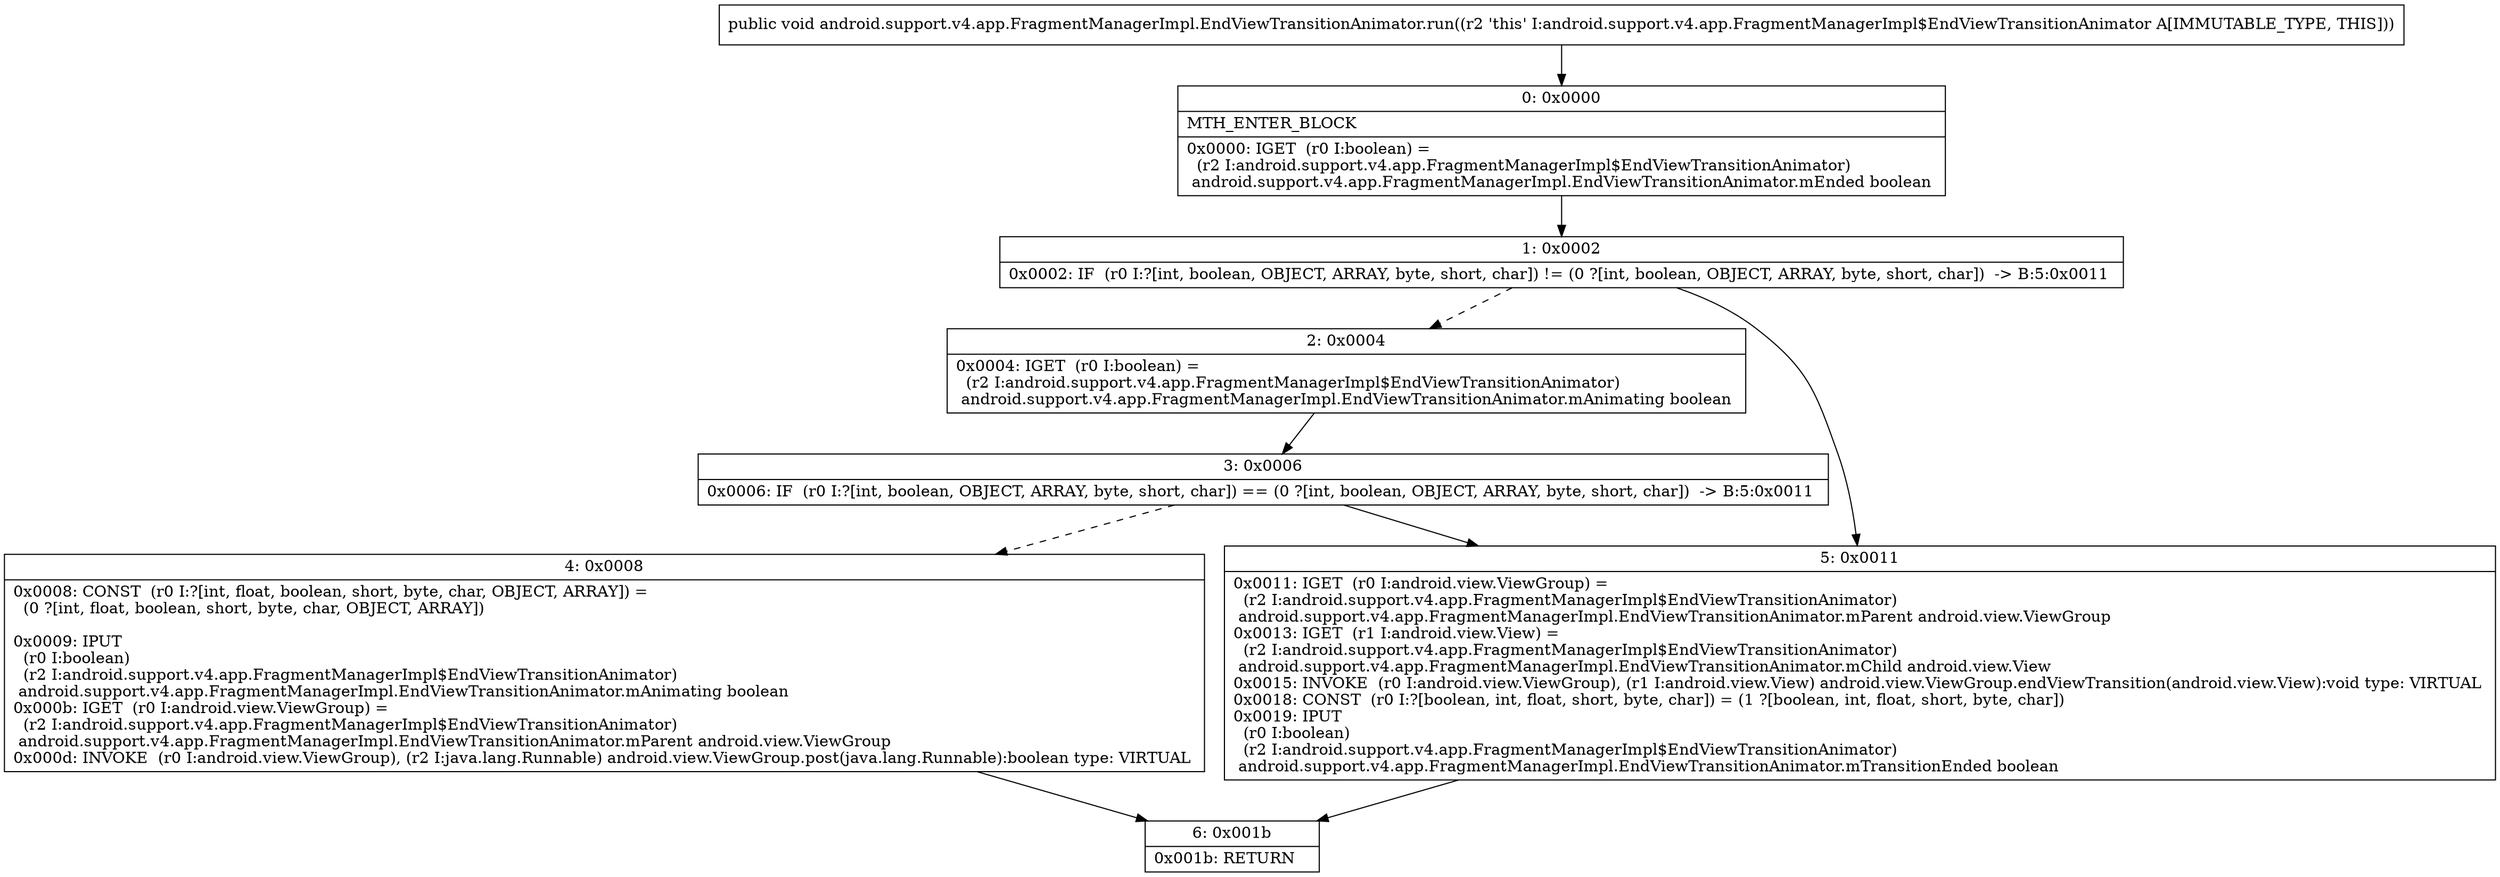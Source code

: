 digraph "CFG forandroid.support.v4.app.FragmentManagerImpl.EndViewTransitionAnimator.run()V" {
Node_0 [shape=record,label="{0\:\ 0x0000|MTH_ENTER_BLOCK\l|0x0000: IGET  (r0 I:boolean) = \l  (r2 I:android.support.v4.app.FragmentManagerImpl$EndViewTransitionAnimator)\l android.support.v4.app.FragmentManagerImpl.EndViewTransitionAnimator.mEnded boolean \l}"];
Node_1 [shape=record,label="{1\:\ 0x0002|0x0002: IF  (r0 I:?[int, boolean, OBJECT, ARRAY, byte, short, char]) != (0 ?[int, boolean, OBJECT, ARRAY, byte, short, char])  \-\> B:5:0x0011 \l}"];
Node_2 [shape=record,label="{2\:\ 0x0004|0x0004: IGET  (r0 I:boolean) = \l  (r2 I:android.support.v4.app.FragmentManagerImpl$EndViewTransitionAnimator)\l android.support.v4.app.FragmentManagerImpl.EndViewTransitionAnimator.mAnimating boolean \l}"];
Node_3 [shape=record,label="{3\:\ 0x0006|0x0006: IF  (r0 I:?[int, boolean, OBJECT, ARRAY, byte, short, char]) == (0 ?[int, boolean, OBJECT, ARRAY, byte, short, char])  \-\> B:5:0x0011 \l}"];
Node_4 [shape=record,label="{4\:\ 0x0008|0x0008: CONST  (r0 I:?[int, float, boolean, short, byte, char, OBJECT, ARRAY]) = \l  (0 ?[int, float, boolean, short, byte, char, OBJECT, ARRAY])\l \l0x0009: IPUT  \l  (r0 I:boolean)\l  (r2 I:android.support.v4.app.FragmentManagerImpl$EndViewTransitionAnimator)\l android.support.v4.app.FragmentManagerImpl.EndViewTransitionAnimator.mAnimating boolean \l0x000b: IGET  (r0 I:android.view.ViewGroup) = \l  (r2 I:android.support.v4.app.FragmentManagerImpl$EndViewTransitionAnimator)\l android.support.v4.app.FragmentManagerImpl.EndViewTransitionAnimator.mParent android.view.ViewGroup \l0x000d: INVOKE  (r0 I:android.view.ViewGroup), (r2 I:java.lang.Runnable) android.view.ViewGroup.post(java.lang.Runnable):boolean type: VIRTUAL \l}"];
Node_5 [shape=record,label="{5\:\ 0x0011|0x0011: IGET  (r0 I:android.view.ViewGroup) = \l  (r2 I:android.support.v4.app.FragmentManagerImpl$EndViewTransitionAnimator)\l android.support.v4.app.FragmentManagerImpl.EndViewTransitionAnimator.mParent android.view.ViewGroup \l0x0013: IGET  (r1 I:android.view.View) = \l  (r2 I:android.support.v4.app.FragmentManagerImpl$EndViewTransitionAnimator)\l android.support.v4.app.FragmentManagerImpl.EndViewTransitionAnimator.mChild android.view.View \l0x0015: INVOKE  (r0 I:android.view.ViewGroup), (r1 I:android.view.View) android.view.ViewGroup.endViewTransition(android.view.View):void type: VIRTUAL \l0x0018: CONST  (r0 I:?[boolean, int, float, short, byte, char]) = (1 ?[boolean, int, float, short, byte, char]) \l0x0019: IPUT  \l  (r0 I:boolean)\l  (r2 I:android.support.v4.app.FragmentManagerImpl$EndViewTransitionAnimator)\l android.support.v4.app.FragmentManagerImpl.EndViewTransitionAnimator.mTransitionEnded boolean \l}"];
Node_6 [shape=record,label="{6\:\ 0x001b|0x001b: RETURN   \l}"];
MethodNode[shape=record,label="{public void android.support.v4.app.FragmentManagerImpl.EndViewTransitionAnimator.run((r2 'this' I:android.support.v4.app.FragmentManagerImpl$EndViewTransitionAnimator A[IMMUTABLE_TYPE, THIS])) }"];
MethodNode -> Node_0;
Node_0 -> Node_1;
Node_1 -> Node_2[style=dashed];
Node_1 -> Node_5;
Node_2 -> Node_3;
Node_3 -> Node_4[style=dashed];
Node_3 -> Node_5;
Node_4 -> Node_6;
Node_5 -> Node_6;
}

